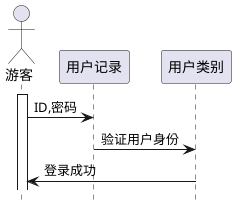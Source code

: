 @startuml
hide footbox

actor 游客

participant 用户记录
participant 用户类别

activate 游客
游客->用户记录:ID,密码
用户记录->用户类别:验证用户身份
用户类别->游客:登录成功
@enduml